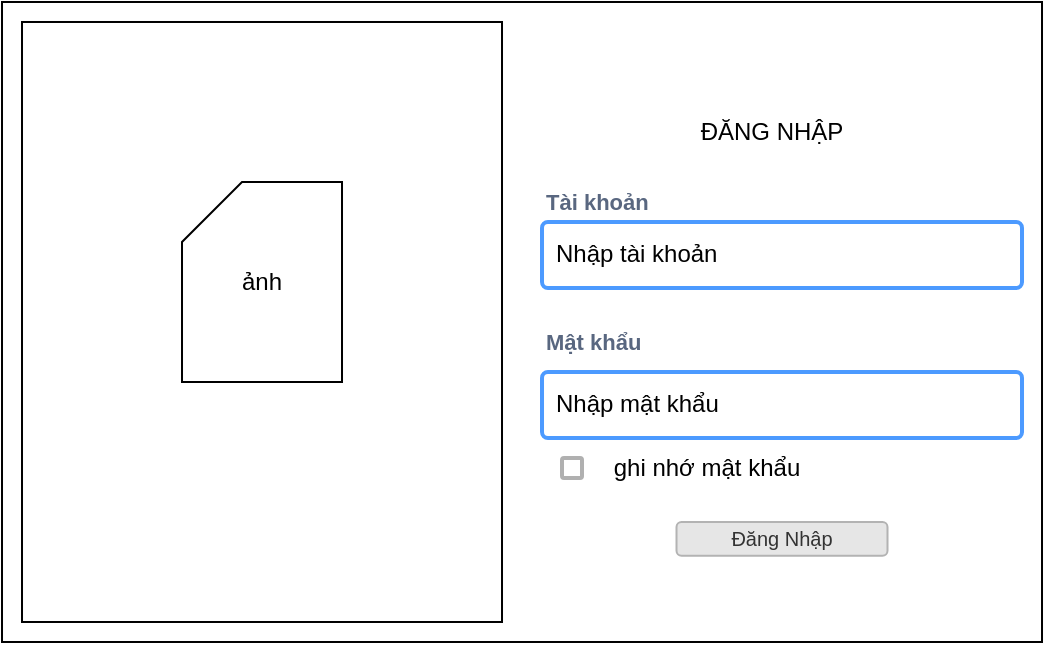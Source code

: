 <mxfile version="20.3.0" type="device"><diagram id="8c4puKXP-LAz22oGg8xT" name="Page-1"><mxGraphModel dx="1221" dy="754" grid="1" gridSize="10" guides="1" tooltips="1" connect="1" arrows="1" fold="1" page="1" pageScale="1" pageWidth="850" pageHeight="1100" math="0" shadow="0"><root><mxCell id="0"/><mxCell id="1" parent="0"/><mxCell id="ix3b2ChhnYUM-8__MQM5-1" value="" style="rounded=0;whiteSpace=wrap;html=1;" vertex="1" parent="1"><mxGeometry x="130.004" y="569.997" width="520" height="320" as="geometry"/></mxCell><mxCell id="ix3b2ChhnYUM-8__MQM5-2" value="" style="rounded=0;whiteSpace=wrap;html=1;" vertex="1" parent="1"><mxGeometry x="140.004" y="579.997" width="240" height="300" as="geometry"/></mxCell><mxCell id="ix3b2ChhnYUM-8__MQM5-3" value="ảnh" style="shape=card;whiteSpace=wrap;html=1;" vertex="1" parent="1"><mxGeometry x="220.004" y="659.997" width="80" height="100" as="geometry"/></mxCell><mxCell id="ix3b2ChhnYUM-8__MQM5-4" value="ĐĂNG NHẬP" style="text;html=1;strokeColor=none;fillColor=none;align=center;verticalAlign=middle;whiteSpace=wrap;rounded=0;" vertex="1" parent="1"><mxGeometry x="470.004" y="619.997" width="90" height="30" as="geometry"/></mxCell><mxCell id="ix3b2ChhnYUM-8__MQM5-5" value="Tài khoản" style="fillColor=none;strokeColor=none;html=1;fontSize=11;fontStyle=0;align=left;fontColor=#596780;fontStyle=1;fontSize=11" vertex="1" parent="1"><mxGeometry x="400.004" y="659.997" width="240" height="20" as="geometry"/></mxCell><mxCell id="ix3b2ChhnYUM-8__MQM5-6" value="Nhập tài khoản" style="rounded=1;arcSize=9;align=left;spacingLeft=5;strokeColor=#4C9AFF;html=1;strokeWidth=2;fontSize=12" vertex="1" parent="1"><mxGeometry x="400.004" y="679.997" width="240" height="33" as="geometry"/></mxCell><mxCell id="ix3b2ChhnYUM-8__MQM5-7" value="Mật khẩu" style="fillColor=none;strokeColor=none;html=1;fontSize=11;fontStyle=0;align=left;fontColor=#596780;fontStyle=1;fontSize=11" vertex="1" parent="1"><mxGeometry x="400.004" y="729.997" width="240" height="20" as="geometry"/></mxCell><mxCell id="ix3b2ChhnYUM-8__MQM5-8" value="Nhập mật khẩu" style="rounded=1;arcSize=9;align=left;spacingLeft=5;strokeColor=#4C9AFF;html=1;strokeWidth=2;fontSize=12" vertex="1" parent="1"><mxGeometry x="400.004" y="754.997" width="240" height="33" as="geometry"/></mxCell><mxCell id="ix3b2ChhnYUM-8__MQM5-9" value="" style="dashed=0;labelPosition=right;align=left;shape=mxgraph.gmdl.checkbox;strokeColor=#B0B0B0;fillColor=none;strokeWidth=2;aspect=fixed;sketch=0;" vertex="1" parent="1"><mxGeometry x="410.004" y="797.997" width="10" height="10" as="geometry"/></mxCell><mxCell id="ix3b2ChhnYUM-8__MQM5-10" value="ghi nhớ mật khẩu" style="text;html=1;strokeColor=none;fillColor=none;align=center;verticalAlign=middle;whiteSpace=wrap;rounded=0;" vertex="1" parent="1"><mxGeometry x="420.004" y="787.997" width="125" height="30" as="geometry"/></mxCell><mxCell id="ix3b2ChhnYUM-8__MQM5-11" value="Đăng Nhập" style="rounded=1;html=1;shadow=0;dashed=0;whiteSpace=wrap;fontSize=10;fillColor=#E6E6E6;align=center;strokeColor=#B3B3B3;fontColor=#333333;" vertex="1" parent="1"><mxGeometry x="467.254" y="829.997" width="105.5" height="16.88" as="geometry"/></mxCell></root></mxGraphModel></diagram></mxfile>